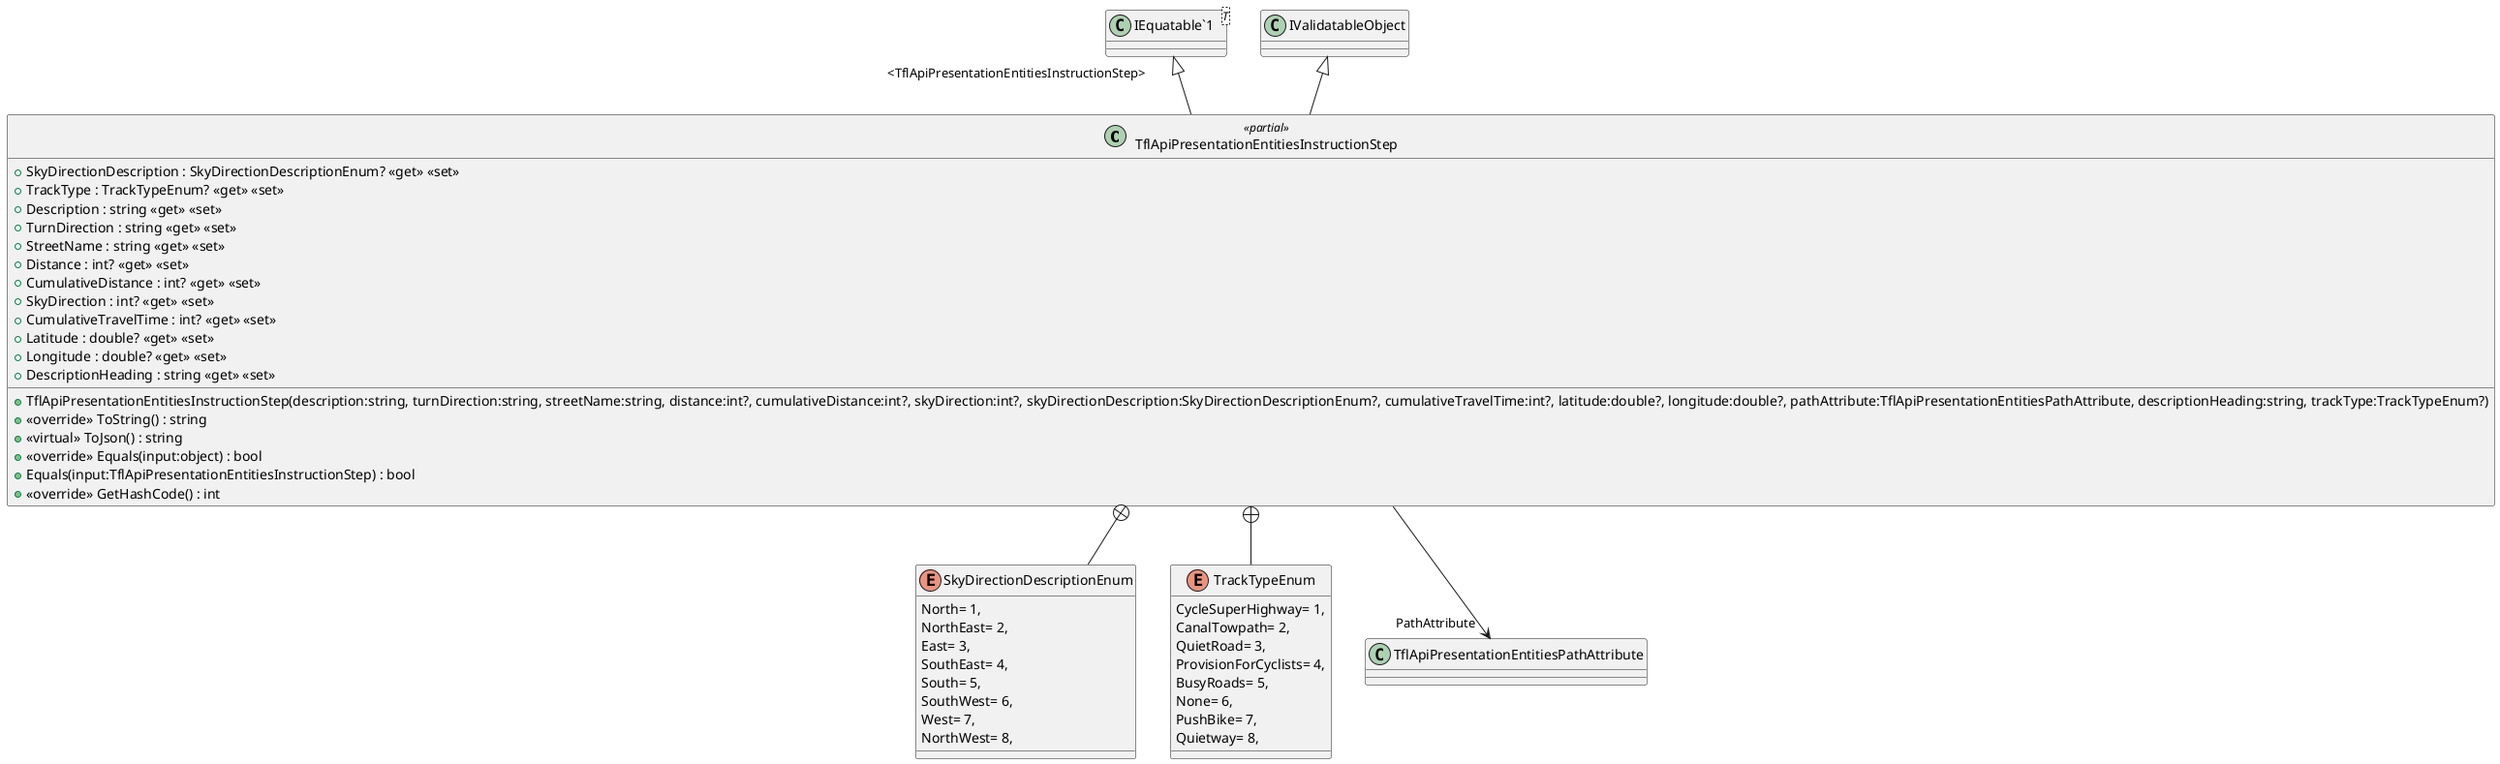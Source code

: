 @startuml
class TflApiPresentationEntitiesInstructionStep <<partial>> {
    + SkyDirectionDescription : SkyDirectionDescriptionEnum? <<get>> <<set>>
    + TrackType : TrackTypeEnum? <<get>> <<set>>
    + TflApiPresentationEntitiesInstructionStep(description:string, turnDirection:string, streetName:string, distance:int?, cumulativeDistance:int?, skyDirection:int?, skyDirectionDescription:SkyDirectionDescriptionEnum?, cumulativeTravelTime:int?, latitude:double?, longitude:double?, pathAttribute:TflApiPresentationEntitiesPathAttribute, descriptionHeading:string, trackType:TrackTypeEnum?)
    + Description : string <<get>> <<set>>
    + TurnDirection : string <<get>> <<set>>
    + StreetName : string <<get>> <<set>>
    + Distance : int? <<get>> <<set>>
    + CumulativeDistance : int? <<get>> <<set>>
    + SkyDirection : int? <<get>> <<set>>
    + CumulativeTravelTime : int? <<get>> <<set>>
    + Latitude : double? <<get>> <<set>>
    + Longitude : double? <<get>> <<set>>
    + DescriptionHeading : string <<get>> <<set>>
    + <<override>> ToString() : string
    + <<virtual>> ToJson() : string
    + <<override>> Equals(input:object) : bool
    + Equals(input:TflApiPresentationEntitiesInstructionStep) : bool
    + <<override>> GetHashCode() : int
}
class "IEquatable`1"<T> {
}
enum SkyDirectionDescriptionEnum {
    North= 1,
    NorthEast= 2,
    East= 3,
    SouthEast= 4,
    South= 5,
    SouthWest= 6,
    West= 7,
    NorthWest= 8,
}
enum TrackTypeEnum {
    CycleSuperHighway= 1,
    CanalTowpath= 2,
    QuietRoad= 3,
    ProvisionForCyclists= 4,
    BusyRoads= 5,
    None= 6,
    PushBike= 7,
    Quietway= 8,
}
"IEquatable`1" "<TflApiPresentationEntitiesInstructionStep>" <|-- TflApiPresentationEntitiesInstructionStep
IValidatableObject <|-- TflApiPresentationEntitiesInstructionStep
TflApiPresentationEntitiesInstructionStep --> "PathAttribute" TflApiPresentationEntitiesPathAttribute
TflApiPresentationEntitiesInstructionStep +-- SkyDirectionDescriptionEnum
TflApiPresentationEntitiesInstructionStep +-- TrackTypeEnum
@enduml
